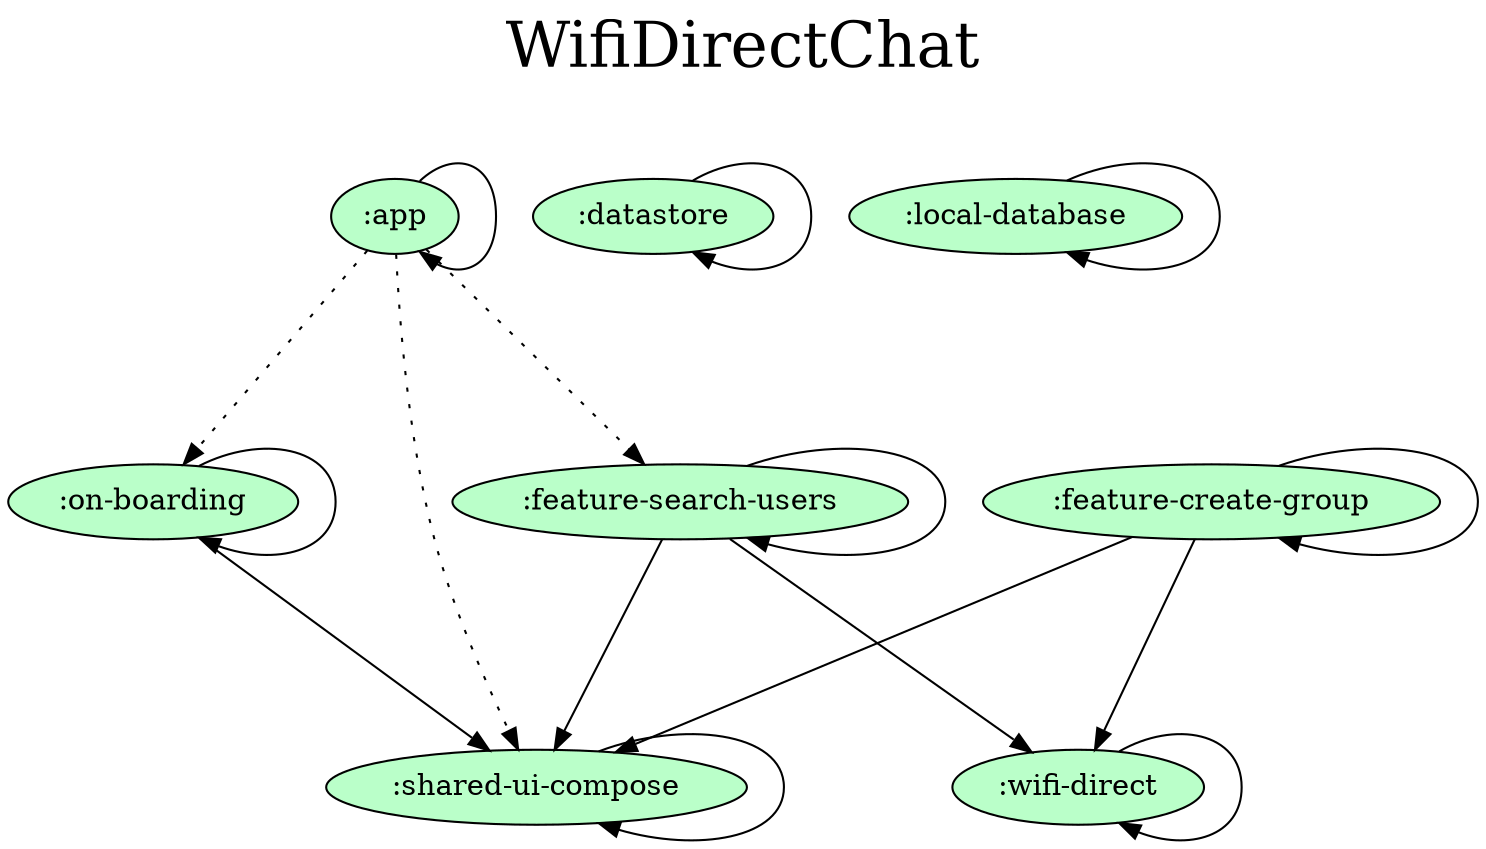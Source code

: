 digraph {
  graph [label="WifiDirectChat\n ",labelloc=t,fontsize=30,ranksep=1.4];
  node [style=filled, fillcolor="#bbbbbb"];
  rankdir=TB;

  # Projects

  ":app" [fillcolor="#baffc9"];
  ":datastore" [fillcolor="#baffc9"];
  ":feature-create-group" [fillcolor="#baffc9"];
  ":feature-search-users" [fillcolor="#baffc9"];
  ":local-database" [fillcolor="#baffc9"];
  ":on-boarding" [fillcolor="#baffc9"];
  ":shared-ui-compose" [fillcolor="#baffc9"];
  ":wifi-direct" [fillcolor="#baffc9"];

  {rank = same;}

  # Dependencies

  ":app" -> ":app"
  ":app" -> ":on-boarding" [style=dotted]
  ":app" -> ":shared-ui-compose" [style=dotted]
  ":app" -> ":feature-search-users" [style=dotted]
  ":shared-ui-compose" -> ":shared-ui-compose"
  ":feature-create-group" -> ":shared-ui-compose"
  ":feature-create-group" -> ":wifi-direct"
  ":feature-create-group" -> ":feature-create-group"
  ":datastore" -> ":datastore"
  ":feature-search-users" -> ":shared-ui-compose"
  ":feature-search-users" -> ":wifi-direct"
  ":feature-search-users" -> ":feature-search-users"
  ":on-boarding" -> ":shared-ui-compose"
  ":on-boarding" -> ":on-boarding"
  ":wifi-direct" -> ":wifi-direct"
  ":local-database" -> ":local-database"
}
